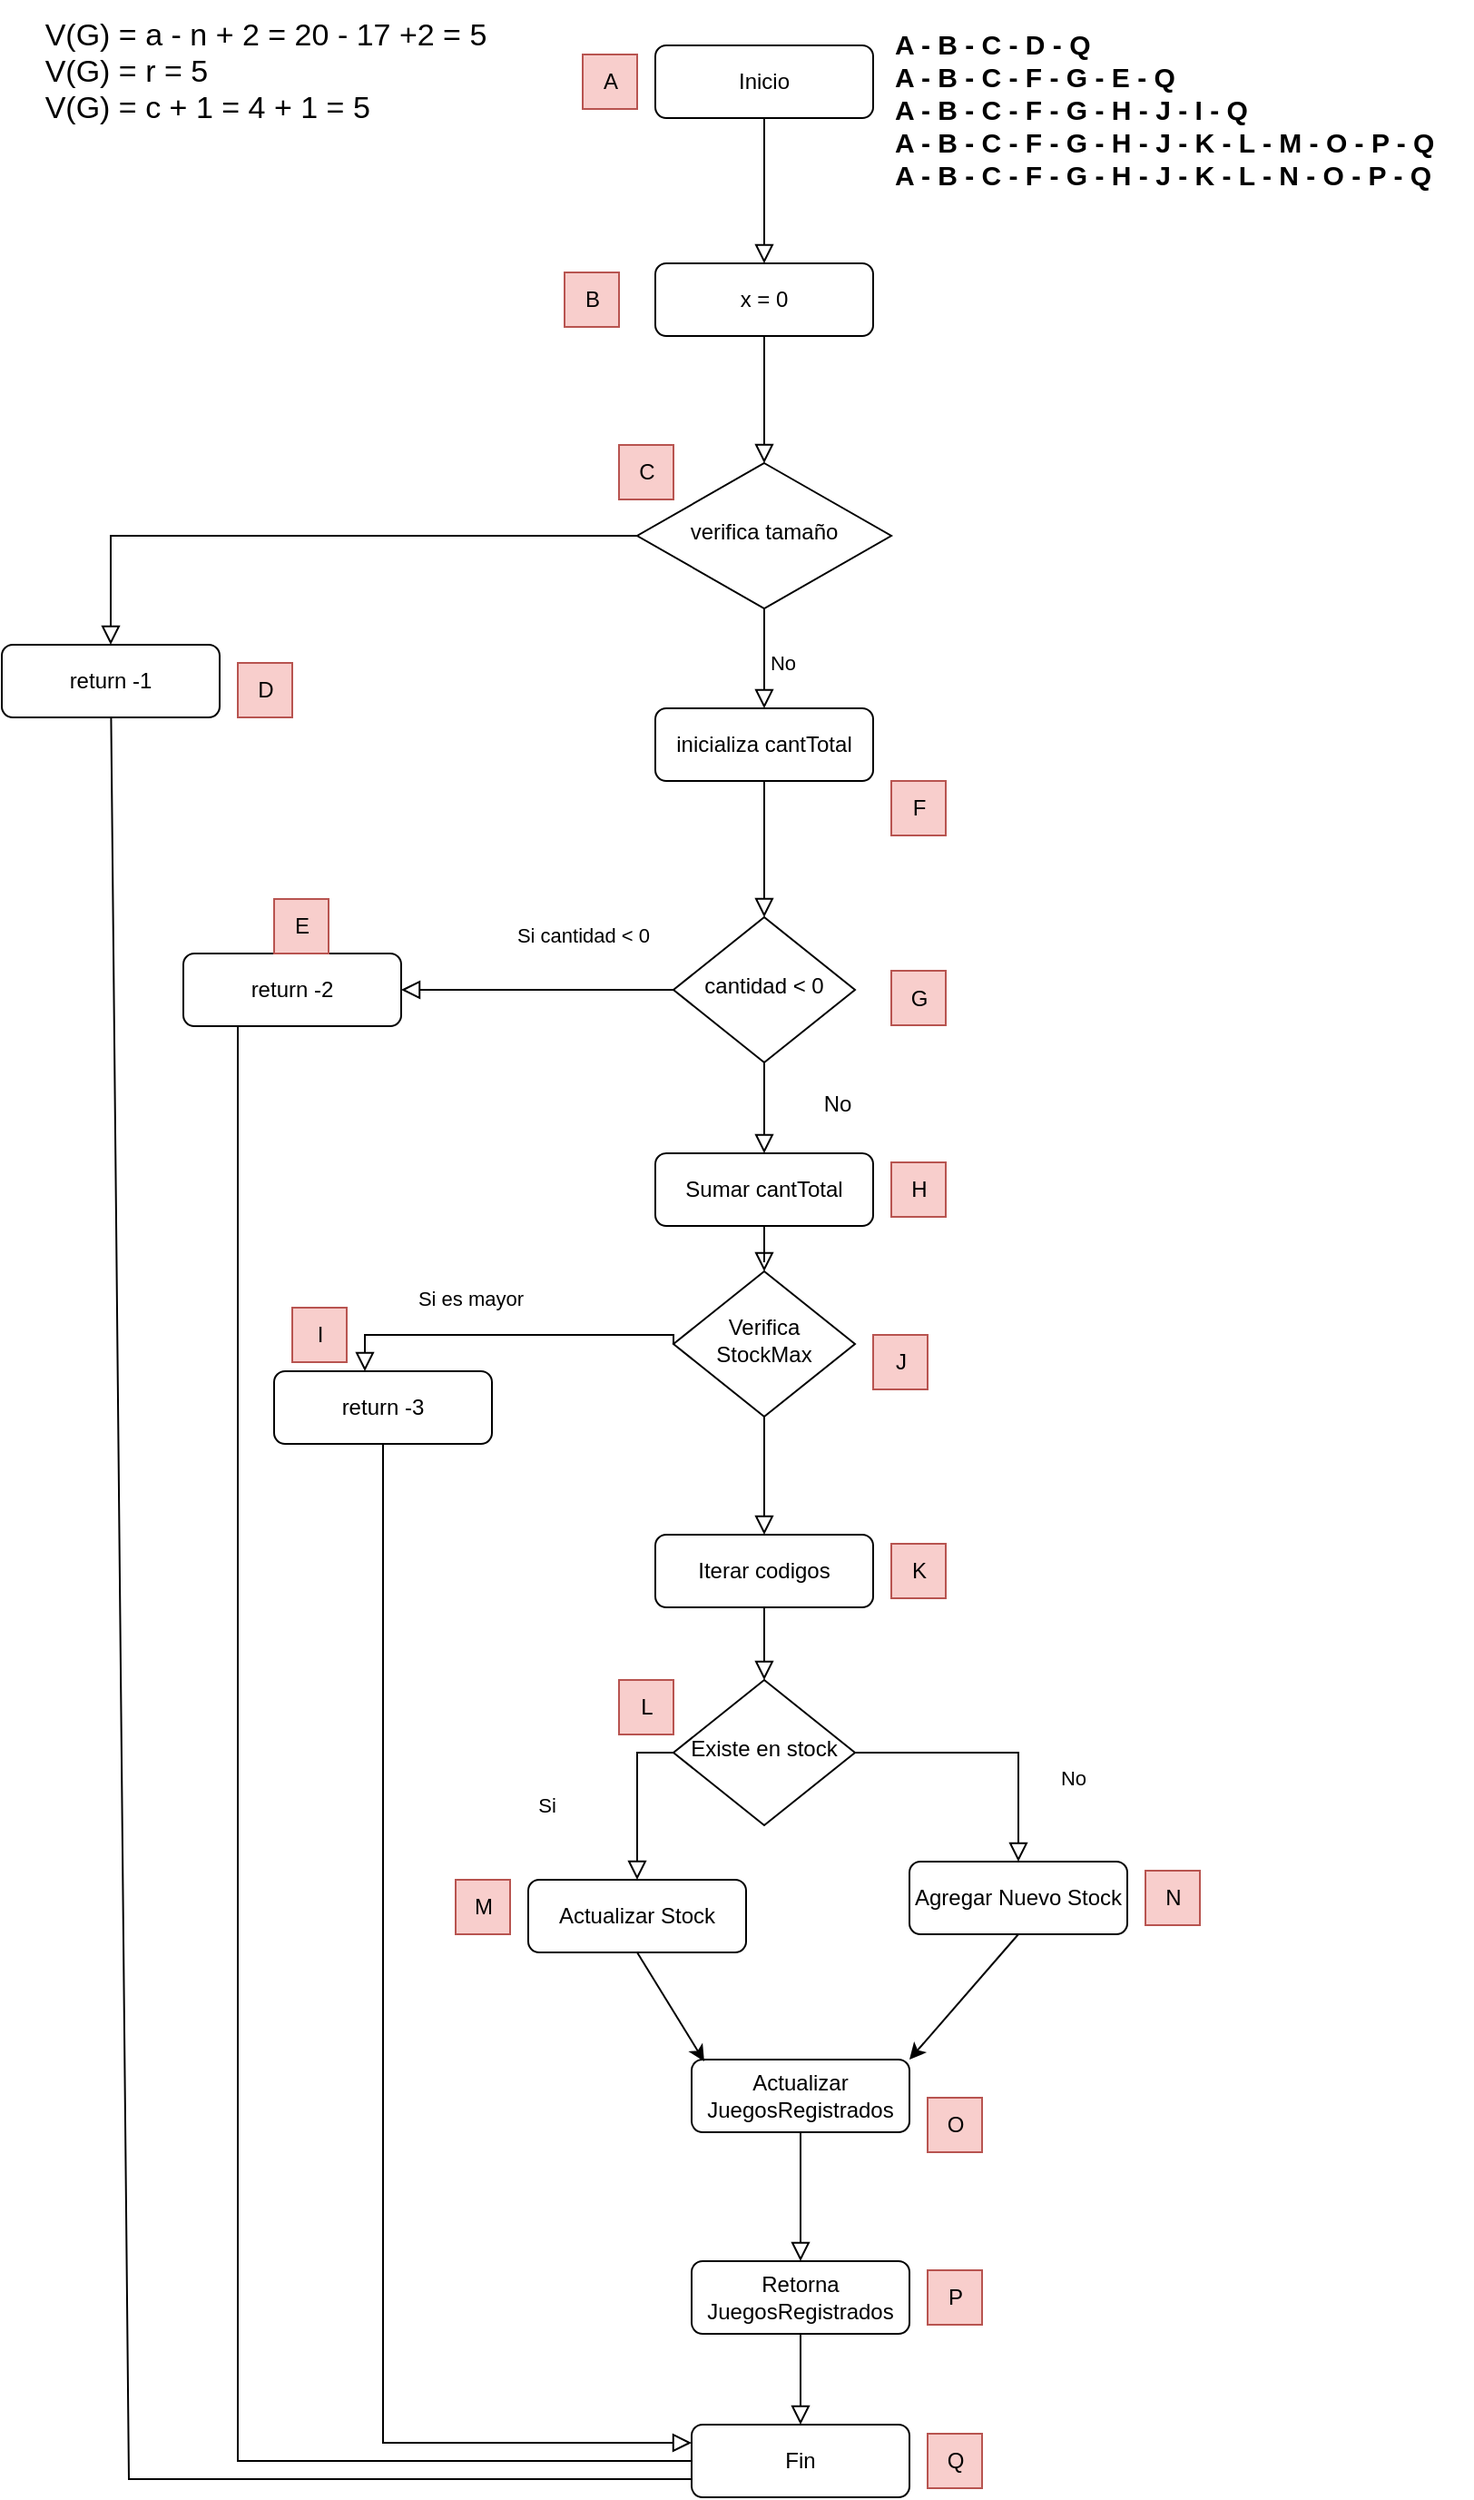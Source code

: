 <mxfile version="26.0.9">
  <diagram id="C5RBs43oDa-KdzZeNtuy" name="Page-1">
    <mxGraphModel dx="2006" dy="1262" grid="1" gridSize="10" guides="1" tooltips="1" connect="1" arrows="1" fold="1" page="1" pageScale="1" pageWidth="827" pageHeight="1169" math="0" shadow="0">
      <root>
        <mxCell id="WIyWlLk6GJQsqaUBKTNV-0" />
        <mxCell id="WIyWlLk6GJQsqaUBKTNV-1" parent="WIyWlLk6GJQsqaUBKTNV-0" />
        <mxCell id="WIyWlLk6GJQsqaUBKTNV-2" value="" style="rounded=0;html=1;jettySize=auto;orthogonalLoop=1;fontSize=11;endArrow=block;endFill=0;endSize=8;strokeWidth=1;shadow=0;labelBackgroundColor=none;edgeStyle=orthogonalEdgeStyle;" parent="WIyWlLk6GJQsqaUBKTNV-1" source="zUutcpa7t8ic4Vdvuesz-0" target="WIyWlLk6GJQsqaUBKTNV-6" edge="1">
          <mxGeometry relative="1" as="geometry" />
        </mxCell>
        <mxCell id="WIyWlLk6GJQsqaUBKTNV-3" value="Inicio" style="rounded=1;whiteSpace=wrap;html=1;fontSize=12;glass=0;strokeWidth=1;shadow=0;" parent="WIyWlLk6GJQsqaUBKTNV-1" vertex="1">
          <mxGeometry x="370" y="60" width="120" height="40" as="geometry" />
        </mxCell>
        <mxCell id="WIyWlLk6GJQsqaUBKTNV-4" value="" style="rounded=0;html=1;jettySize=auto;orthogonalLoop=1;fontSize=11;endArrow=block;endFill=0;endSize=8;strokeWidth=1;shadow=0;labelBackgroundColor=none;edgeStyle=orthogonalEdgeStyle;" parent="WIyWlLk6GJQsqaUBKTNV-1" source="zUutcpa7t8ic4Vdvuesz-3" target="WIyWlLk6GJQsqaUBKTNV-10" edge="1">
          <mxGeometry x="-0.2" y="20" relative="1" as="geometry">
            <mxPoint as="offset" />
          </mxGeometry>
        </mxCell>
        <mxCell id="WIyWlLk6GJQsqaUBKTNV-5" value="No" style="edgeStyle=orthogonalEdgeStyle;rounded=0;html=1;jettySize=auto;orthogonalLoop=1;fontSize=11;endArrow=block;endFill=0;endSize=8;strokeWidth=1;shadow=0;labelBackgroundColor=none;" parent="WIyWlLk6GJQsqaUBKTNV-1" source="WIyWlLk6GJQsqaUBKTNV-6" target="WIyWlLk6GJQsqaUBKTNV-7" edge="1">
          <mxGeometry x="-1" y="106" relative="1" as="geometry">
            <mxPoint x="80" y="-36" as="offset" />
          </mxGeometry>
        </mxCell>
        <mxCell id="WIyWlLk6GJQsqaUBKTNV-6" value="verifica tamaño" style="rhombus;whiteSpace=wrap;html=1;shadow=0;fontFamily=Helvetica;fontSize=12;align=center;strokeWidth=1;spacing=6;spacingTop=-4;" parent="WIyWlLk6GJQsqaUBKTNV-1" vertex="1">
          <mxGeometry x="360" y="290" width="140" height="80" as="geometry" />
        </mxCell>
        <mxCell id="WIyWlLk6GJQsqaUBKTNV-7" value="return -1" style="rounded=1;whiteSpace=wrap;html=1;fontSize=12;glass=0;strokeWidth=1;shadow=0;" parent="WIyWlLk6GJQsqaUBKTNV-1" vertex="1">
          <mxGeometry x="10" y="390" width="120" height="40" as="geometry" />
        </mxCell>
        <mxCell id="WIyWlLk6GJQsqaUBKTNV-8" value="" style="rounded=0;html=1;jettySize=auto;orthogonalLoop=1;fontSize=11;endArrow=block;endFill=0;endSize=8;strokeWidth=1;shadow=0;labelBackgroundColor=none;edgeStyle=orthogonalEdgeStyle;" parent="WIyWlLk6GJQsqaUBKTNV-1" source="zUutcpa7t8ic4Vdvuesz-23" target="WIyWlLk6GJQsqaUBKTNV-11" edge="1">
          <mxGeometry x="0.333" y="20" relative="1" as="geometry">
            <mxPoint as="offset" />
          </mxGeometry>
        </mxCell>
        <mxCell id="WIyWlLk6GJQsqaUBKTNV-9" value="Si cantidad &amp;lt; 0" style="edgeStyle=orthogonalEdgeStyle;rounded=0;html=1;jettySize=auto;orthogonalLoop=1;fontSize=11;endArrow=block;endFill=0;endSize=8;strokeWidth=1;shadow=0;labelBackgroundColor=none;" parent="WIyWlLk6GJQsqaUBKTNV-1" source="WIyWlLk6GJQsqaUBKTNV-10" target="WIyWlLk6GJQsqaUBKTNV-12" edge="1">
          <mxGeometry x="-0.333" y="-30" relative="1" as="geometry">
            <mxPoint as="offset" />
          </mxGeometry>
        </mxCell>
        <mxCell id="WIyWlLk6GJQsqaUBKTNV-10" value="cantidad &amp;lt; 0" style="rhombus;whiteSpace=wrap;html=1;shadow=0;fontFamily=Helvetica;fontSize=12;align=center;strokeWidth=1;spacing=6;spacingTop=-4;" parent="WIyWlLk6GJQsqaUBKTNV-1" vertex="1">
          <mxGeometry x="380" y="540" width="100" height="80" as="geometry" />
        </mxCell>
        <mxCell id="WIyWlLk6GJQsqaUBKTNV-11" value="Fin" style="rounded=1;whiteSpace=wrap;html=1;fontSize=12;glass=0;strokeWidth=1;shadow=0;" parent="WIyWlLk6GJQsqaUBKTNV-1" vertex="1">
          <mxGeometry x="390" y="1370" width="120" height="40" as="geometry" />
        </mxCell>
        <mxCell id="WIyWlLk6GJQsqaUBKTNV-12" value="return -2" style="rounded=1;whiteSpace=wrap;html=1;fontSize=12;glass=0;strokeWidth=1;shadow=0;" parent="WIyWlLk6GJQsqaUBKTNV-1" vertex="1">
          <mxGeometry x="110" y="560" width="120" height="40" as="geometry" />
        </mxCell>
        <mxCell id="zUutcpa7t8ic4Vdvuesz-1" value="" style="rounded=0;html=1;jettySize=auto;orthogonalLoop=1;fontSize=11;endArrow=block;endFill=0;endSize=8;strokeWidth=1;shadow=0;labelBackgroundColor=none;edgeStyle=orthogonalEdgeStyle;" parent="WIyWlLk6GJQsqaUBKTNV-1" source="WIyWlLk6GJQsqaUBKTNV-3" target="zUutcpa7t8ic4Vdvuesz-0" edge="1">
          <mxGeometry relative="1" as="geometry">
            <mxPoint x="330" y="130" as="sourcePoint" />
            <mxPoint x="330" y="370" as="targetPoint" />
          </mxGeometry>
        </mxCell>
        <mxCell id="zUutcpa7t8ic4Vdvuesz-0" value="x = 0" style="rounded=1;whiteSpace=wrap;html=1;fontSize=12;glass=0;strokeWidth=1;shadow=0;" parent="WIyWlLk6GJQsqaUBKTNV-1" vertex="1">
          <mxGeometry x="370" y="180" width="120" height="40" as="geometry" />
        </mxCell>
        <mxCell id="zUutcpa7t8ic4Vdvuesz-2" value="" style="endArrow=none;html=1;rounded=0;exitX=0;exitY=0.75;exitDx=0;exitDy=0;" parent="WIyWlLk6GJQsqaUBKTNV-1" source="WIyWlLk6GJQsqaUBKTNV-11" target="WIyWlLk6GJQsqaUBKTNV-7" edge="1">
          <mxGeometry width="50" height="50" relative="1" as="geometry">
            <mxPoint x="390" y="530" as="sourcePoint" />
            <mxPoint x="440" y="480" as="targetPoint" />
            <Array as="points">
              <mxPoint x="80" y="1400" />
            </Array>
          </mxGeometry>
        </mxCell>
        <mxCell id="zUutcpa7t8ic4Vdvuesz-4" value="" style="rounded=0;html=1;jettySize=auto;orthogonalLoop=1;fontSize=11;endArrow=block;endFill=0;endSize=8;strokeWidth=1;shadow=0;labelBackgroundColor=none;edgeStyle=orthogonalEdgeStyle;" parent="WIyWlLk6GJQsqaUBKTNV-1" source="WIyWlLk6GJQsqaUBKTNV-6" target="zUutcpa7t8ic4Vdvuesz-3" edge="1">
          <mxGeometry y="20" relative="1" as="geometry">
            <mxPoint as="offset" />
            <mxPoint x="380" y="380" as="sourcePoint" />
            <mxPoint x="380" y="595" as="targetPoint" />
          </mxGeometry>
        </mxCell>
        <mxCell id="zUutcpa7t8ic4Vdvuesz-3" value="inicializa cantTotal" style="rounded=1;whiteSpace=wrap;html=1;fontSize=12;glass=0;strokeWidth=1;shadow=0;" parent="WIyWlLk6GJQsqaUBKTNV-1" vertex="1">
          <mxGeometry x="370" y="425" width="120" height="40" as="geometry" />
        </mxCell>
        <mxCell id="zUutcpa7t8ic4Vdvuesz-5" value="" style="endArrow=none;html=1;rounded=0;exitX=0;exitY=0.5;exitDx=0;exitDy=0;entryX=0.25;entryY=1;entryDx=0;entryDy=0;" parent="WIyWlLk6GJQsqaUBKTNV-1" source="WIyWlLk6GJQsqaUBKTNV-11" target="WIyWlLk6GJQsqaUBKTNV-12" edge="1">
          <mxGeometry width="50" height="50" relative="1" as="geometry">
            <mxPoint x="390" y="630" as="sourcePoint" />
            <mxPoint x="440" y="580" as="targetPoint" />
            <Array as="points">
              <mxPoint x="140" y="1390" />
            </Array>
          </mxGeometry>
        </mxCell>
        <mxCell id="zUutcpa7t8ic4Vdvuesz-7" value="" style="rounded=0;html=1;jettySize=auto;orthogonalLoop=1;fontSize=11;endArrow=block;endFill=0;endSize=8;strokeWidth=1;shadow=0;labelBackgroundColor=none;edgeStyle=orthogonalEdgeStyle;" parent="WIyWlLk6GJQsqaUBKTNV-1" source="WIyWlLk6GJQsqaUBKTNV-10" target="zUutcpa7t8ic4Vdvuesz-6" edge="1">
          <mxGeometry x="0.333" y="20" relative="1" as="geometry">
            <mxPoint as="offset" />
            <mxPoint x="450" y="630" as="sourcePoint" />
            <mxPoint x="450" y="980" as="targetPoint" />
          </mxGeometry>
        </mxCell>
        <mxCell id="zUutcpa7t8ic4Vdvuesz-6" value="Sumar cantTotal" style="rounded=1;whiteSpace=wrap;html=1;fontSize=12;glass=0;strokeWidth=1;shadow=0;" parent="WIyWlLk6GJQsqaUBKTNV-1" vertex="1">
          <mxGeometry x="370" y="670" width="120" height="40" as="geometry" />
        </mxCell>
        <mxCell id="zUutcpa7t8ic4Vdvuesz-8" value="No" style="text;html=1;align=center;verticalAlign=middle;resizable=0;points=[];autosize=1;strokeColor=none;fillColor=none;" parent="WIyWlLk6GJQsqaUBKTNV-1" vertex="1">
          <mxGeometry x="450" y="628" width="40" height="30" as="geometry" />
        </mxCell>
        <mxCell id="zUutcpa7t8ic4Vdvuesz-10" value="" style="rounded=0;html=1;jettySize=auto;orthogonalLoop=1;fontSize=11;endArrow=block;endFill=0;endSize=8;strokeWidth=1;shadow=0;labelBackgroundColor=none;edgeStyle=orthogonalEdgeStyle;" parent="WIyWlLk6GJQsqaUBKTNV-1" source="zUutcpa7t8ic4Vdvuesz-6" target="zUutcpa7t8ic4Vdvuesz-9" edge="1">
          <mxGeometry x="0.333" y="20" relative="1" as="geometry">
            <mxPoint as="offset" />
            <mxPoint x="450" y="710" as="sourcePoint" />
            <mxPoint x="450" y="980" as="targetPoint" />
          </mxGeometry>
        </mxCell>
        <mxCell id="zUutcpa7t8ic4Vdvuesz-9" value="Verifica StockMax" style="rhombus;whiteSpace=wrap;html=1;shadow=0;fontFamily=Helvetica;fontSize=12;align=center;strokeWidth=1;spacing=6;spacingTop=-4;" parent="WIyWlLk6GJQsqaUBKTNV-1" vertex="1">
          <mxGeometry x="380" y="735" width="100" height="80" as="geometry" />
        </mxCell>
        <mxCell id="zUutcpa7t8ic4Vdvuesz-11" value="return -3" style="rounded=1;whiteSpace=wrap;html=1;fontSize=12;glass=0;strokeWidth=1;shadow=0;" parent="WIyWlLk6GJQsqaUBKTNV-1" vertex="1">
          <mxGeometry x="160" y="790" width="120" height="40" as="geometry" />
        </mxCell>
        <mxCell id="zUutcpa7t8ic4Vdvuesz-13" value="Si es mayor" style="edgeStyle=orthogonalEdgeStyle;rounded=0;html=1;jettySize=auto;orthogonalLoop=1;fontSize=11;endArrow=block;endFill=0;endSize=8;strokeWidth=1;shadow=0;labelBackgroundColor=none;exitX=0;exitY=0.5;exitDx=0;exitDy=0;" parent="WIyWlLk6GJQsqaUBKTNV-1" source="zUutcpa7t8ic4Vdvuesz-9" target="zUutcpa7t8ic4Vdvuesz-11" edge="1">
          <mxGeometry x="0.2" y="-20" relative="1" as="geometry">
            <mxPoint as="offset" />
            <mxPoint x="300" y="590" as="sourcePoint" />
            <mxPoint x="240" y="590" as="targetPoint" />
            <Array as="points">
              <mxPoint x="210" y="770" />
            </Array>
          </mxGeometry>
        </mxCell>
        <mxCell id="zUutcpa7t8ic4Vdvuesz-14" value="" style="edgeStyle=orthogonalEdgeStyle;rounded=0;html=1;jettySize=auto;orthogonalLoop=1;fontSize=11;endArrow=block;endFill=0;endSize=8;strokeWidth=1;shadow=0;labelBackgroundColor=none;exitX=0.5;exitY=1;exitDx=0;exitDy=0;entryX=0;entryY=0.25;entryDx=0;entryDy=0;" parent="WIyWlLk6GJQsqaUBKTNV-1" source="zUutcpa7t8ic4Vdvuesz-11" target="WIyWlLk6GJQsqaUBKTNV-11" edge="1">
          <mxGeometry x="0.2" y="-20" relative="1" as="geometry">
            <mxPoint as="offset" />
            <mxPoint x="300" y="780" as="sourcePoint" />
            <mxPoint x="220" y="800" as="targetPoint" />
            <Array as="points" />
          </mxGeometry>
        </mxCell>
        <mxCell id="zUutcpa7t8ic4Vdvuesz-16" value="" style="rounded=0;html=1;jettySize=auto;orthogonalLoop=1;fontSize=11;endArrow=block;endFill=0;endSize=8;strokeWidth=1;shadow=0;labelBackgroundColor=none;edgeStyle=orthogonalEdgeStyle;" parent="WIyWlLk6GJQsqaUBKTNV-1" source="zUutcpa7t8ic4Vdvuesz-9" target="zUutcpa7t8ic4Vdvuesz-15" edge="1">
          <mxGeometry x="0.333" y="20" relative="1" as="geometry">
            <mxPoint as="offset" />
            <mxPoint x="450" y="820" as="sourcePoint" />
            <mxPoint x="450" y="1090" as="targetPoint" />
          </mxGeometry>
        </mxCell>
        <mxCell id="zUutcpa7t8ic4Vdvuesz-15" value="Iterar codigos" style="rounded=1;whiteSpace=wrap;html=1;fontSize=12;glass=0;strokeWidth=1;shadow=0;" parent="WIyWlLk6GJQsqaUBKTNV-1" vertex="1">
          <mxGeometry x="370" y="880" width="120" height="40" as="geometry" />
        </mxCell>
        <mxCell id="zUutcpa7t8ic4Vdvuesz-18" value="" style="rounded=0;html=1;jettySize=auto;orthogonalLoop=1;fontSize=11;endArrow=block;endFill=0;endSize=8;strokeWidth=1;shadow=0;labelBackgroundColor=none;edgeStyle=orthogonalEdgeStyle;" parent="WIyWlLk6GJQsqaUBKTNV-1" source="zUutcpa7t8ic4Vdvuesz-15" target="zUutcpa7t8ic4Vdvuesz-17" edge="1">
          <mxGeometry x="0.333" y="20" relative="1" as="geometry">
            <mxPoint as="offset" />
            <mxPoint x="450" y="920" as="sourcePoint" />
            <mxPoint x="450" y="1090" as="targetPoint" />
          </mxGeometry>
        </mxCell>
        <mxCell id="zUutcpa7t8ic4Vdvuesz-17" value="Existe en stock" style="rhombus;whiteSpace=wrap;html=1;shadow=0;fontFamily=Helvetica;fontSize=12;align=center;strokeWidth=1;spacing=6;spacingTop=-4;" parent="WIyWlLk6GJQsqaUBKTNV-1" vertex="1">
          <mxGeometry x="380" y="960" width="100" height="80" as="geometry" />
        </mxCell>
        <mxCell id="zUutcpa7t8ic4Vdvuesz-19" value="Si" style="edgeStyle=orthogonalEdgeStyle;rounded=0;html=1;jettySize=auto;orthogonalLoop=1;fontSize=11;endArrow=block;endFill=0;endSize=8;strokeWidth=1;shadow=0;labelBackgroundColor=none;exitX=0;exitY=0.5;exitDx=0;exitDy=0;entryX=0.5;entryY=0;entryDx=0;entryDy=0;" parent="WIyWlLk6GJQsqaUBKTNV-1" source="zUutcpa7t8ic4Vdvuesz-17" target="zUutcpa7t8ic4Vdvuesz-25" edge="1">
          <mxGeometry x="0.091" y="-50" relative="1" as="geometry">
            <mxPoint as="offset" />
            <mxPoint x="410" y="780" as="sourcePoint" />
            <mxPoint x="300" y="1040" as="targetPoint" />
            <Array as="points">
              <mxPoint x="360" y="1000" />
            </Array>
          </mxGeometry>
        </mxCell>
        <mxCell id="zUutcpa7t8ic4Vdvuesz-21" value="Actualizar JuegosRegistrados" style="rounded=1;whiteSpace=wrap;html=1;fontSize=12;glass=0;strokeWidth=1;shadow=0;" parent="WIyWlLk6GJQsqaUBKTNV-1" vertex="1">
          <mxGeometry x="390" y="1169" width="120" height="40" as="geometry" />
        </mxCell>
        <mxCell id="zUutcpa7t8ic4Vdvuesz-24" value="" style="rounded=0;html=1;jettySize=auto;orthogonalLoop=1;fontSize=11;endArrow=block;endFill=0;endSize=8;strokeWidth=1;shadow=0;labelBackgroundColor=none;edgeStyle=orthogonalEdgeStyle;" parent="WIyWlLk6GJQsqaUBKTNV-1" source="zUutcpa7t8ic4Vdvuesz-21" target="zUutcpa7t8ic4Vdvuesz-23" edge="1">
          <mxGeometry x="0.333" y="20" relative="1" as="geometry">
            <mxPoint as="offset" />
            <mxPoint x="440" y="1209" as="sourcePoint" />
            <mxPoint x="450" y="1370" as="targetPoint" />
          </mxGeometry>
        </mxCell>
        <mxCell id="zUutcpa7t8ic4Vdvuesz-23" value="Retorna JuegosRegistrados" style="rounded=1;whiteSpace=wrap;html=1;fontSize=12;glass=0;strokeWidth=1;shadow=0;" parent="WIyWlLk6GJQsqaUBKTNV-1" vertex="1">
          <mxGeometry x="390" y="1280" width="120" height="40" as="geometry" />
        </mxCell>
        <mxCell id="zUutcpa7t8ic4Vdvuesz-25" value="Actualizar Stock" style="rounded=1;whiteSpace=wrap;html=1;fontSize=12;glass=0;strokeWidth=1;shadow=0;" parent="WIyWlLk6GJQsqaUBKTNV-1" vertex="1">
          <mxGeometry x="300" y="1070" width="120" height="40" as="geometry" />
        </mxCell>
        <mxCell id="zUutcpa7t8ic4Vdvuesz-26" value="Agregar Nuevo Stock" style="rounded=1;whiteSpace=wrap;html=1;fontSize=12;glass=0;strokeWidth=1;shadow=0;" parent="WIyWlLk6GJQsqaUBKTNV-1" vertex="1">
          <mxGeometry x="510" y="1060" width="120" height="40" as="geometry" />
        </mxCell>
        <mxCell id="zUutcpa7t8ic4Vdvuesz-29" value="" style="endArrow=classic;html=1;rounded=0;entryX=0.058;entryY=0.025;entryDx=0;entryDy=0;entryPerimeter=0;exitX=0.5;exitY=1;exitDx=0;exitDy=0;" parent="WIyWlLk6GJQsqaUBKTNV-1" source="zUutcpa7t8ic4Vdvuesz-25" target="zUutcpa7t8ic4Vdvuesz-21" edge="1">
          <mxGeometry width="50" height="50" relative="1" as="geometry">
            <mxPoint x="390" y="1100" as="sourcePoint" />
            <mxPoint x="440" y="1050" as="targetPoint" />
          </mxGeometry>
        </mxCell>
        <mxCell id="zUutcpa7t8ic4Vdvuesz-30" value="" style="endArrow=classic;html=1;rounded=0;entryX=1;entryY=0;entryDx=0;entryDy=0;exitX=0.5;exitY=1;exitDx=0;exitDy=0;" parent="WIyWlLk6GJQsqaUBKTNV-1" source="zUutcpa7t8ic4Vdvuesz-26" target="zUutcpa7t8ic4Vdvuesz-21" edge="1">
          <mxGeometry width="50" height="50" relative="1" as="geometry">
            <mxPoint x="370" y="1120" as="sourcePoint" />
            <mxPoint x="407" y="1180" as="targetPoint" />
            <Array as="points" />
          </mxGeometry>
        </mxCell>
        <mxCell id="zUutcpa7t8ic4Vdvuesz-31" value="No" style="edgeStyle=orthogonalEdgeStyle;rounded=0;html=1;jettySize=auto;orthogonalLoop=1;fontSize=11;endArrow=block;endFill=0;endSize=8;strokeWidth=1;shadow=0;labelBackgroundColor=none;exitX=1;exitY=0.5;exitDx=0;exitDy=0;entryX=0.5;entryY=0;entryDx=0;entryDy=0;" parent="WIyWlLk6GJQsqaUBKTNV-1" source="zUutcpa7t8ic4Vdvuesz-17" target="zUutcpa7t8ic4Vdvuesz-26" edge="1">
          <mxGeometry x="0.385" y="30" relative="1" as="geometry">
            <mxPoint as="offset" />
            <mxPoint x="410" y="1010" as="sourcePoint" />
            <mxPoint x="370" y="1080" as="targetPoint" />
            <Array as="points">
              <mxPoint x="570" y="1000" />
            </Array>
          </mxGeometry>
        </mxCell>
        <mxCell id="zUutcpa7t8ic4Vdvuesz-32" value="V(G) = a - n + 2 = 20 - 17 +2 = 5&lt;div&gt;&lt;div style=&quot;text-align: left;&quot;&gt;&lt;span style=&quot;background-color: transparent; color: light-dark(rgb(0, 0, 0), rgb(255, 255, 255));&quot;&gt;V(G) = r = 5&lt;/span&gt;&lt;/div&gt;&lt;div&gt;&lt;div style=&quot;text-align: left;&quot;&gt;&lt;span style=&quot;background-color: transparent; color: light-dark(rgb(0, 0, 0), rgb(255, 255, 255));&quot;&gt;V(G) = c + 1 = 4 + 1 = 5&lt;/span&gt;&lt;/div&gt;&lt;div&gt;&lt;br&gt;&lt;/div&gt;&lt;div&gt;&amp;nbsp;&lt;/div&gt;&lt;/div&gt;&lt;/div&gt;" style="text;html=1;align=center;verticalAlign=middle;resizable=0;points=[];autosize=1;strokeColor=none;fillColor=none;fontSize=17;" parent="WIyWlLk6GJQsqaUBKTNV-1" vertex="1">
          <mxGeometry x="20" y="35" width="270" height="120" as="geometry" />
        </mxCell>
        <mxCell id="zUutcpa7t8ic4Vdvuesz-35" value="A" style="text;html=1;align=center;verticalAlign=middle;resizable=0;points=[];autosize=1;strokeColor=#b85450;fillColor=#f8cecc;" parent="WIyWlLk6GJQsqaUBKTNV-1" vertex="1">
          <mxGeometry x="330" y="65" width="30" height="30" as="geometry" />
        </mxCell>
        <mxCell id="zUutcpa7t8ic4Vdvuesz-37" value="B" style="text;html=1;align=center;verticalAlign=middle;resizable=0;points=[];autosize=1;strokeColor=#b85450;fillColor=#f8cecc;" parent="WIyWlLk6GJQsqaUBKTNV-1" vertex="1">
          <mxGeometry x="320" y="185" width="30" height="30" as="geometry" />
        </mxCell>
        <mxCell id="zUutcpa7t8ic4Vdvuesz-38" value="C" style="text;html=1;align=center;verticalAlign=middle;resizable=0;points=[];autosize=1;strokeColor=#b85450;fillColor=#f8cecc;" parent="WIyWlLk6GJQsqaUBKTNV-1" vertex="1">
          <mxGeometry x="350" y="280" width="30" height="30" as="geometry" />
        </mxCell>
        <mxCell id="zUutcpa7t8ic4Vdvuesz-39" value="D" style="text;html=1;align=center;verticalAlign=middle;resizable=0;points=[];autosize=1;strokeColor=#b85450;fillColor=#f8cecc;" parent="WIyWlLk6GJQsqaUBKTNV-1" vertex="1">
          <mxGeometry x="140" y="400" width="30" height="30" as="geometry" />
        </mxCell>
        <mxCell id="zUutcpa7t8ic4Vdvuesz-40" value="F" style="text;html=1;align=center;verticalAlign=middle;resizable=0;points=[];autosize=1;strokeColor=#b85450;fillColor=#f8cecc;" parent="WIyWlLk6GJQsqaUBKTNV-1" vertex="1">
          <mxGeometry x="500" y="465" width="30" height="30" as="geometry" />
        </mxCell>
        <mxCell id="zUutcpa7t8ic4Vdvuesz-41" value="E" style="text;html=1;align=center;verticalAlign=middle;resizable=0;points=[];autosize=1;strokeColor=#b85450;fillColor=#f8cecc;" parent="WIyWlLk6GJQsqaUBKTNV-1" vertex="1">
          <mxGeometry x="160" y="530" width="30" height="30" as="geometry" />
        </mxCell>
        <mxCell id="zUutcpa7t8ic4Vdvuesz-42" value="G" style="text;html=1;align=center;verticalAlign=middle;resizable=0;points=[];autosize=1;strokeColor=#b85450;fillColor=#f8cecc;" parent="WIyWlLk6GJQsqaUBKTNV-1" vertex="1">
          <mxGeometry x="500" y="569.5" width="30" height="30" as="geometry" />
        </mxCell>
        <mxCell id="zUutcpa7t8ic4Vdvuesz-43" value="H" style="text;html=1;align=center;verticalAlign=middle;resizable=0;points=[];autosize=1;strokeColor=#b85450;fillColor=#f8cecc;" parent="WIyWlLk6GJQsqaUBKTNV-1" vertex="1">
          <mxGeometry x="500" y="675" width="30" height="30" as="geometry" />
        </mxCell>
        <mxCell id="zUutcpa7t8ic4Vdvuesz-44" value="I" style="text;html=1;align=center;verticalAlign=middle;resizable=0;points=[];autosize=1;strokeColor=#b85450;fillColor=#f8cecc;" parent="WIyWlLk6GJQsqaUBKTNV-1" vertex="1">
          <mxGeometry x="170" y="755" width="30" height="30" as="geometry" />
        </mxCell>
        <mxCell id="zUutcpa7t8ic4Vdvuesz-45" value="J" style="text;html=1;align=center;verticalAlign=middle;resizable=0;points=[];autosize=1;strokeColor=#b85450;fillColor=#f8cecc;" parent="WIyWlLk6GJQsqaUBKTNV-1" vertex="1">
          <mxGeometry x="490" y="770" width="30" height="30" as="geometry" />
        </mxCell>
        <mxCell id="zUutcpa7t8ic4Vdvuesz-46" value="K" style="text;html=1;align=center;verticalAlign=middle;resizable=0;points=[];autosize=1;strokeColor=#b85450;fillColor=#f8cecc;" parent="WIyWlLk6GJQsqaUBKTNV-1" vertex="1">
          <mxGeometry x="500" y="885" width="30" height="30" as="geometry" />
        </mxCell>
        <mxCell id="zUutcpa7t8ic4Vdvuesz-47" value="L" style="text;html=1;align=center;verticalAlign=middle;resizable=0;points=[];autosize=1;strokeColor=#b85450;fillColor=#f8cecc;" parent="WIyWlLk6GJQsqaUBKTNV-1" vertex="1">
          <mxGeometry x="350" y="960" width="30" height="30" as="geometry" />
        </mxCell>
        <mxCell id="zUutcpa7t8ic4Vdvuesz-48" value="N" style="text;html=1;align=center;verticalAlign=middle;resizable=0;points=[];autosize=1;strokeColor=#b85450;fillColor=#f8cecc;" parent="WIyWlLk6GJQsqaUBKTNV-1" vertex="1">
          <mxGeometry x="640" y="1065" width="30" height="30" as="geometry" />
        </mxCell>
        <mxCell id="zUutcpa7t8ic4Vdvuesz-49" value="M" style="text;html=1;align=center;verticalAlign=middle;resizable=0;points=[];autosize=1;strokeColor=#b85450;fillColor=#f8cecc;" parent="WIyWlLk6GJQsqaUBKTNV-1" vertex="1">
          <mxGeometry x="260" y="1070" width="30" height="30" as="geometry" />
        </mxCell>
        <mxCell id="zUutcpa7t8ic4Vdvuesz-50" value="O" style="text;html=1;align=center;verticalAlign=middle;resizable=0;points=[];autosize=1;strokeColor=#b85450;fillColor=#f8cecc;" parent="WIyWlLk6GJQsqaUBKTNV-1" vertex="1">
          <mxGeometry x="520" y="1190" width="30" height="30" as="geometry" />
        </mxCell>
        <mxCell id="zUutcpa7t8ic4Vdvuesz-51" value="P" style="text;html=1;align=center;verticalAlign=middle;resizable=0;points=[];autosize=1;strokeColor=#b85450;fillColor=#f8cecc;" parent="WIyWlLk6GJQsqaUBKTNV-1" vertex="1">
          <mxGeometry x="520" y="1285" width="30" height="30" as="geometry" />
        </mxCell>
        <mxCell id="zUutcpa7t8ic4Vdvuesz-52" value="Q" style="text;html=1;align=center;verticalAlign=middle;resizable=0;points=[];autosize=1;strokeColor=#b85450;fillColor=#f8cecc;" parent="WIyWlLk6GJQsqaUBKTNV-1" vertex="1">
          <mxGeometry x="520" y="1375" width="30" height="30" as="geometry" />
        </mxCell>
        <mxCell id="zUutcpa7t8ic4Vdvuesz-53" value="A - B - C - D - Q&lt;div&gt;A - B - C - F - G - E - Q&lt;/div&gt;&lt;div&gt;A - B - C - F - G - H - J - I - Q&lt;/div&gt;&lt;div&gt;A - B - C - F - G - H - J - K - L - M - O - P - Q&lt;br&gt;&lt;/div&gt;&lt;div&gt;A - B - C - F - G - H - J - K - L - N - O - P - Q&lt;br&gt;&lt;/div&gt;" style="text;html=1;align=left;verticalAlign=middle;resizable=0;points=[];autosize=1;strokeColor=none;fillColor=none;fontSize=15;fontStyle=1" parent="WIyWlLk6GJQsqaUBKTNV-1" vertex="1">
          <mxGeometry x="500" y="45" width="320" height="100" as="geometry" />
        </mxCell>
      </root>
    </mxGraphModel>
  </diagram>
</mxfile>
